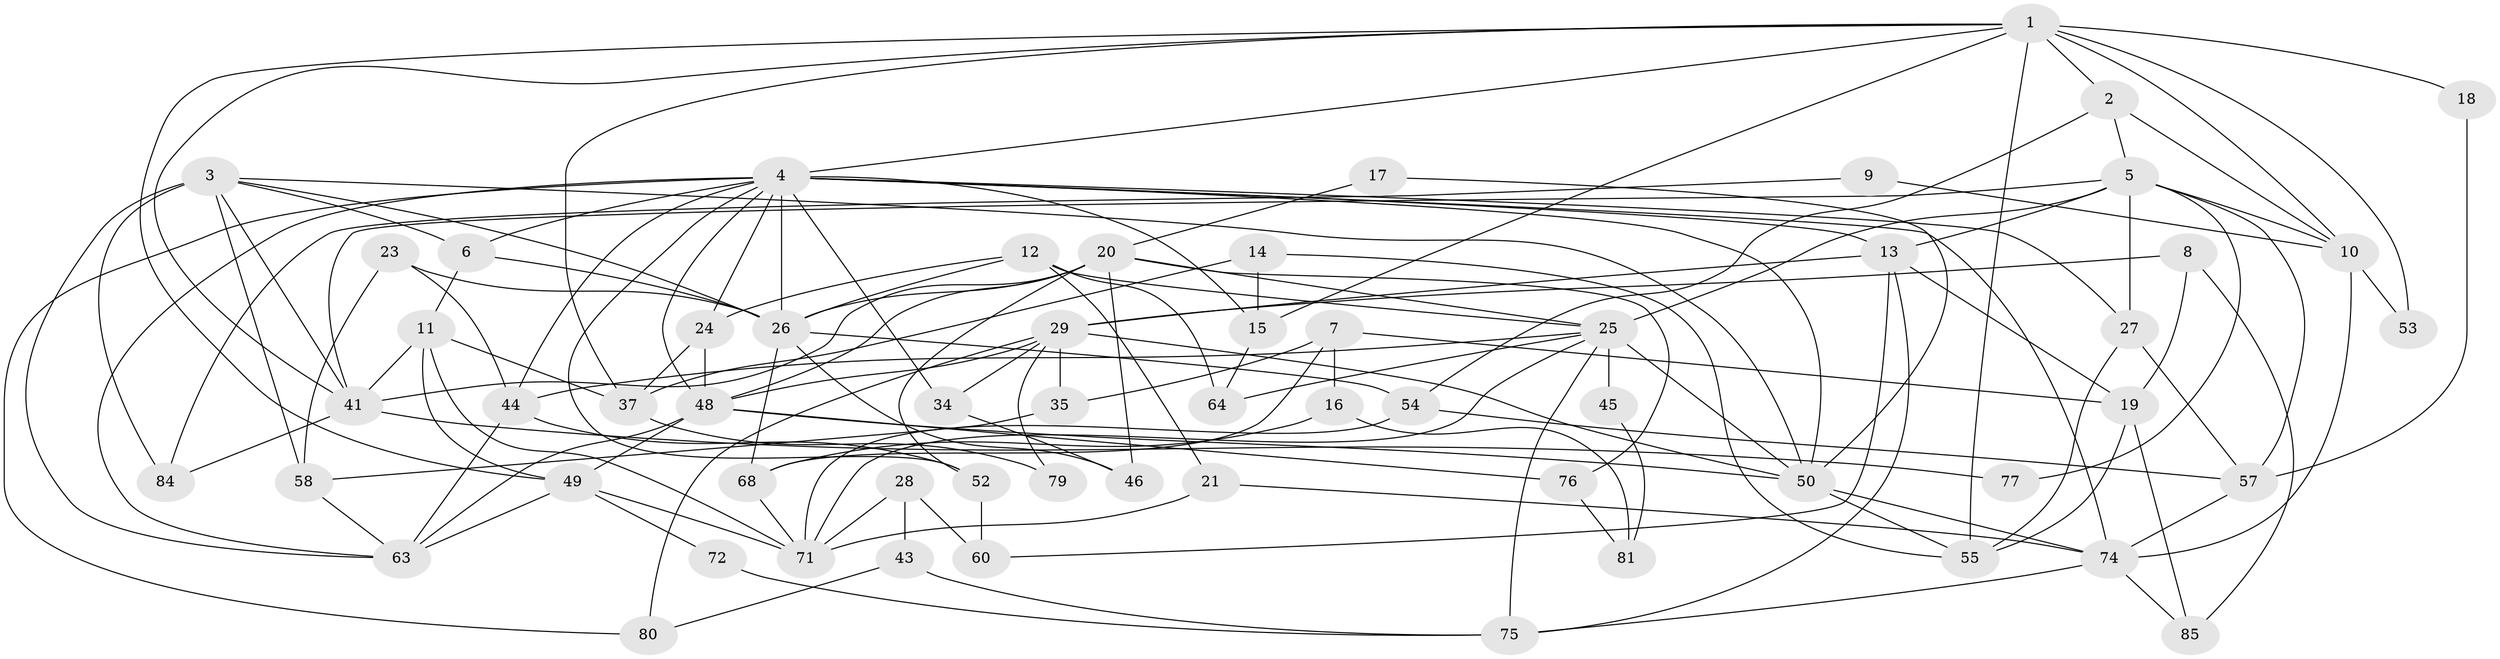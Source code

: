 // original degree distribution, {5: 0.1744186046511628, 4: 0.19767441860465115, 6: 0.05813953488372093, 8: 0.023255813953488372, 3: 0.36046511627906974, 2: 0.11627906976744186, 7: 0.06976744186046512}
// Generated by graph-tools (version 1.1) at 2025/18/03/04/25 18:18:41]
// undirected, 60 vertices, 141 edges
graph export_dot {
graph [start="1"]
  node [color=gray90,style=filled];
  1 [super="+59"];
  2;
  3 [super="+78"];
  4 [super="+47+22+67"];
  5;
  6;
  7;
  8;
  9;
  10 [super="+40+30"];
  11;
  12 [super="+38"];
  13;
  14;
  15;
  16;
  17;
  18;
  19;
  20 [super="+86"];
  21;
  23;
  24 [super="+36"];
  25 [super="+70+31"];
  26 [super="+32"];
  27 [super="+69"];
  28;
  29 [super="+39+42"];
  34;
  35;
  37;
  41;
  43;
  44;
  45;
  46;
  48 [super="+51"];
  49 [super="+82"];
  50 [super="+56+83"];
  52 [super="+73"];
  53;
  54;
  55;
  57;
  58;
  60;
  63;
  64;
  68;
  71;
  72;
  74;
  75;
  76;
  77;
  79;
  80;
  81;
  84;
  85;
  1 -- 41;
  1 -- 15;
  1 -- 37;
  1 -- 55;
  1 -- 2;
  1 -- 49;
  1 -- 4;
  1 -- 18;
  1 -- 53;
  1 -- 10 [weight=2];
  2 -- 5;
  2 -- 54;
  2 -- 10;
  3 -- 41;
  3 -- 6;
  3 -- 84;
  3 -- 58;
  3 -- 63;
  3 -- 26;
  3 -- 50;
  4 -- 34;
  4 -- 44;
  4 -- 80;
  4 -- 74;
  4 -- 15;
  4 -- 6;
  4 -- 24;
  4 -- 13;
  4 -- 63;
  4 -- 52;
  4 -- 27;
  4 -- 26;
  4 -- 50;
  4 -- 48;
  5 -- 13;
  5 -- 41;
  5 -- 57;
  5 -- 77;
  5 -- 25;
  5 -- 10;
  5 -- 27;
  6 -- 11;
  6 -- 26;
  7 -- 19;
  7 -- 35;
  7 -- 16;
  7 -- 68;
  8 -- 19;
  8 -- 85;
  8 -- 29;
  9 -- 84;
  9 -- 10;
  10 -- 53;
  10 -- 74;
  11 -- 71;
  11 -- 37;
  11 -- 41;
  11 -- 49;
  12 -- 24;
  12 -- 64;
  12 -- 25;
  12 -- 21;
  12 -- 26;
  13 -- 60;
  13 -- 19;
  13 -- 75;
  13 -- 29;
  14 -- 15;
  14 -- 37;
  14 -- 55;
  15 -- 64;
  16 -- 68;
  16 -- 81;
  17 -- 50;
  17 -- 20;
  18 -- 57;
  19 -- 55;
  19 -- 85;
  20 -- 41;
  20 -- 26 [weight=2];
  20 -- 76;
  20 -- 46;
  20 -- 52;
  20 -- 25;
  20 -- 48;
  21 -- 71;
  21 -- 74;
  23 -- 58;
  23 -- 44;
  23 -- 26;
  24 -- 37;
  24 -- 48;
  25 -- 45 [weight=2];
  25 -- 64;
  25 -- 75;
  25 -- 44;
  25 -- 71;
  25 -- 50;
  26 -- 68;
  26 -- 46;
  26 -- 54;
  27 -- 55;
  27 -- 57;
  28 -- 71;
  28 -- 43;
  28 -- 60;
  29 -- 35;
  29 -- 48;
  29 -- 79;
  29 -- 50 [weight=3];
  29 -- 80;
  29 -- 34;
  34 -- 46;
  35 -- 58;
  37 -- 79;
  41 -- 77;
  41 -- 84;
  43 -- 75;
  43 -- 80;
  44 -- 52;
  44 -- 63;
  45 -- 81;
  48 -- 63;
  48 -- 49;
  48 -- 50;
  48 -- 76;
  49 -- 71;
  49 -- 72;
  49 -- 63;
  50 -- 55;
  50 -- 74;
  52 -- 60;
  54 -- 71;
  54 -- 57;
  57 -- 74;
  58 -- 63;
  68 -- 71;
  72 -- 75;
  74 -- 75;
  74 -- 85;
  76 -- 81;
}
